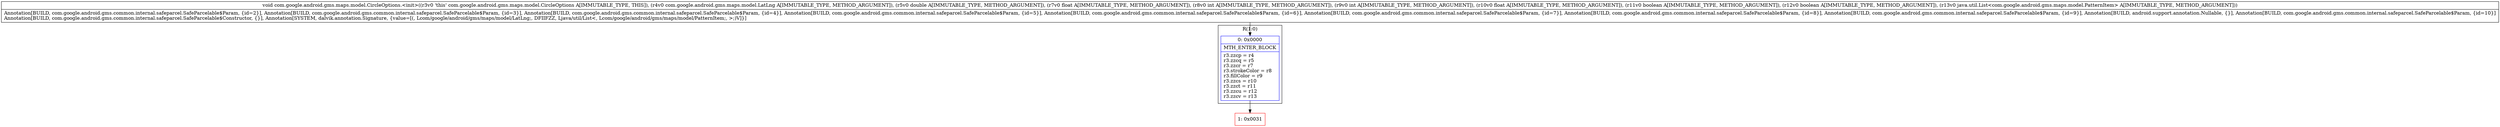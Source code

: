 digraph "CFG forcom.google.android.gms.maps.model.CircleOptions.\<init\>(Lcom\/google\/android\/gms\/maps\/model\/LatLng;DFIIFZZLjava\/util\/List;)V" {
subgraph cluster_Region_1183894384 {
label = "R(1:0)";
node [shape=record,color=blue];
Node_0 [shape=record,label="{0\:\ 0x0000|MTH_ENTER_BLOCK\l|r3.zzcp = r4\lr3.zzcq = r5\lr3.zzcr = r7\lr3.strokeColor = r8\lr3.fillColor = r9\lr3.zzcs = r10\lr3.zzct = r11\lr3.zzcu = r12\lr3.zzcv = r13\l}"];
}
Node_1 [shape=record,color=red,label="{1\:\ 0x0031}"];
MethodNode[shape=record,label="{void com.google.android.gms.maps.model.CircleOptions.\<init\>((r3v0 'this' com.google.android.gms.maps.model.CircleOptions A[IMMUTABLE_TYPE, THIS]), (r4v0 com.google.android.gms.maps.model.LatLng A[IMMUTABLE_TYPE, METHOD_ARGUMENT]), (r5v0 double A[IMMUTABLE_TYPE, METHOD_ARGUMENT]), (r7v0 float A[IMMUTABLE_TYPE, METHOD_ARGUMENT]), (r8v0 int A[IMMUTABLE_TYPE, METHOD_ARGUMENT]), (r9v0 int A[IMMUTABLE_TYPE, METHOD_ARGUMENT]), (r10v0 float A[IMMUTABLE_TYPE, METHOD_ARGUMENT]), (r11v0 boolean A[IMMUTABLE_TYPE, METHOD_ARGUMENT]), (r12v0 boolean A[IMMUTABLE_TYPE, METHOD_ARGUMENT]), (r13v0 java.util.List\<com.google.android.gms.maps.model.PatternItem\> A[IMMUTABLE_TYPE, METHOD_ARGUMENT]))  | Annotation[BUILD, com.google.android.gms.common.internal.safeparcel.SafeParcelable$Param, \{id=2\}], Annotation[BUILD, com.google.android.gms.common.internal.safeparcel.SafeParcelable$Param, \{id=3\}], Annotation[BUILD, com.google.android.gms.common.internal.safeparcel.SafeParcelable$Param, \{id=4\}], Annotation[BUILD, com.google.android.gms.common.internal.safeparcel.SafeParcelable$Param, \{id=5\}], Annotation[BUILD, com.google.android.gms.common.internal.safeparcel.SafeParcelable$Param, \{id=6\}], Annotation[BUILD, com.google.android.gms.common.internal.safeparcel.SafeParcelable$Param, \{id=7\}], Annotation[BUILD, com.google.android.gms.common.internal.safeparcel.SafeParcelable$Param, \{id=8\}], Annotation[BUILD, com.google.android.gms.common.internal.safeparcel.SafeParcelable$Param, \{id=9\}], Annotation[BUILD, android.support.annotation.Nullable, \{\}], Annotation[BUILD, com.google.android.gms.common.internal.safeparcel.SafeParcelable$Param, \{id=10\}]\lAnnotation[BUILD, com.google.android.gms.common.internal.safeparcel.SafeParcelable$Constructor, \{\}], Annotation[SYSTEM, dalvik.annotation.Signature, \{value=[(, Lcom\/google\/android\/gms\/maps\/model\/LatLng;, DFIIFZZ, Ljava\/util\/List\<, Lcom\/google\/android\/gms\/maps\/model\/PatternItem;, \>;)V]\}]\l}"];
MethodNode -> Node_0;
Node_0 -> Node_1;
}

